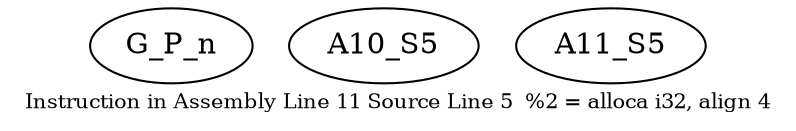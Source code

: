digraph{
	node [ ]
	edge [ ]
	G_P_n [ ]
	A10_S5 [ ]
	A11_S5 [ ]
	label = "Instruction in Assembly Line 11 Source Line 5	%2 = alloca i32, align 4"	fontsize = "10"
}